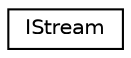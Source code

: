 digraph "Graphical Class Hierarchy"
{
  edge [fontname="Helvetica",fontsize="10",labelfontname="Helvetica",labelfontsize="10"];
  node [fontname="Helvetica",fontsize="10",shape=record];
  rankdir="LR";
  Node1 [label="IStream",height=0.2,width=0.4,color="black", fillcolor="white", style="filled",URL="$structCatch_1_1IStream.html"];
}
